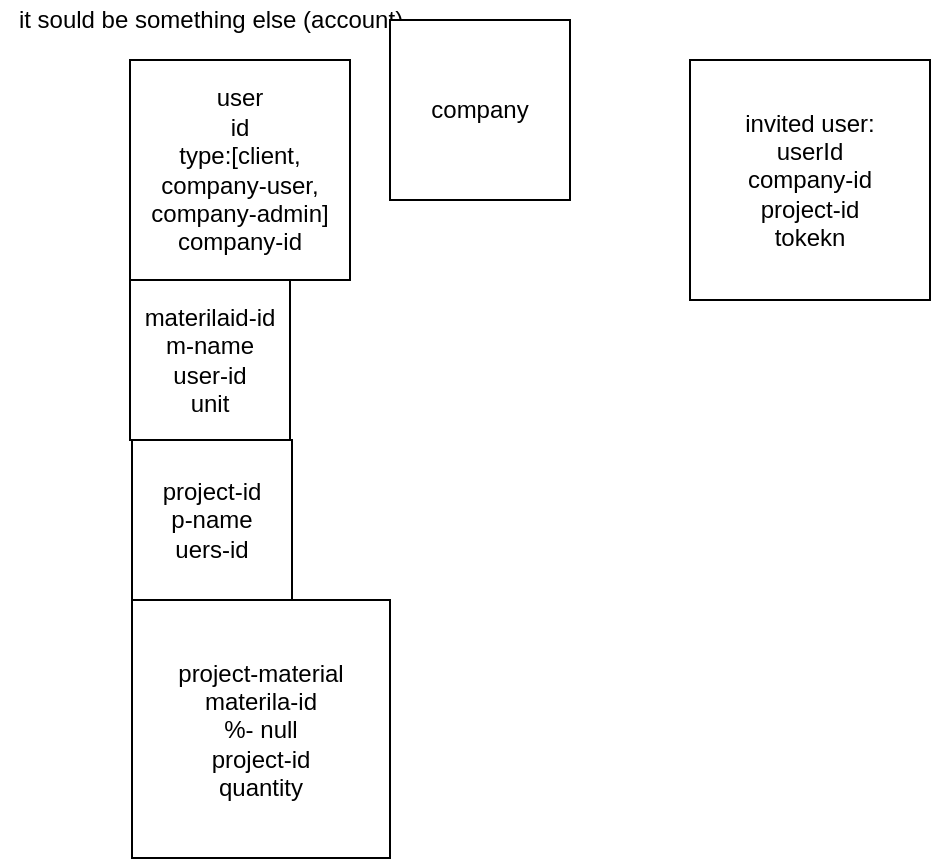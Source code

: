 <mxfile>
    <diagram id="EkmhJNftspw9LD2Qc4nb" name="Page-1">
        <mxGraphModel dx="1541" dy="512" grid="1" gridSize="10" guides="1" tooltips="1" connect="1" arrows="1" fold="1" page="1" pageScale="1" pageWidth="827" pageHeight="1169" math="0" shadow="0">
            <root>
                <mxCell id="0"/>
                <mxCell id="1" parent="0"/>
                <mxCell id="2" value="invited user:&lt;br&gt;userId&lt;br&gt;company-id&lt;br&gt;project-id&lt;br&gt;tokekn" style="whiteSpace=wrap;html=1;aspect=fixed;" vertex="1" parent="1">
                    <mxGeometry x="320" y="40" width="120" height="120" as="geometry"/>
                </mxCell>
                <mxCell id="3" value="user&lt;br&gt;id&lt;br&gt;type:[client, company-user, company-admin]&lt;br&gt;company-id" style="whiteSpace=wrap;html=1;aspect=fixed;" vertex="1" parent="1">
                    <mxGeometry x="40" y="40" width="110" height="110" as="geometry"/>
                </mxCell>
                <mxCell id="4" value="materilaid-id&lt;br&gt;m-name&lt;br&gt;user-id&lt;br&gt;unit" style="whiteSpace=wrap;html=1;aspect=fixed;" vertex="1" parent="1">
                    <mxGeometry x="40" y="150" width="80" height="80" as="geometry"/>
                </mxCell>
                <mxCell id="5" value="project-id&lt;br&gt;p-name&lt;br&gt;uers-id" style="whiteSpace=wrap;html=1;aspect=fixed;" vertex="1" parent="1">
                    <mxGeometry x="41" y="230" width="80" height="80" as="geometry"/>
                </mxCell>
                <mxCell id="6" value="project-material&lt;br&gt;materila-id&lt;br&gt;%- null&lt;br&gt;project-id&lt;br&gt;quantity" style="whiteSpace=wrap;html=1;aspect=fixed;" vertex="1" parent="1">
                    <mxGeometry x="41" y="310" width="129" height="129" as="geometry"/>
                </mxCell>
                <mxCell id="9" value="it sould be something else (account)" style="text;html=1;align=center;verticalAlign=middle;resizable=0;points=[];autosize=1;strokeColor=none;fillColor=none;" vertex="1" parent="1">
                    <mxGeometry x="-25" y="10" width="210" height="20" as="geometry"/>
                </mxCell>
                <mxCell id="10" value="company&lt;br&gt;" style="whiteSpace=wrap;html=1;aspect=fixed;" vertex="1" parent="1">
                    <mxGeometry x="170" y="20" width="90" height="90" as="geometry"/>
                </mxCell>
            </root>
        </mxGraphModel>
    </diagram>
</mxfile>